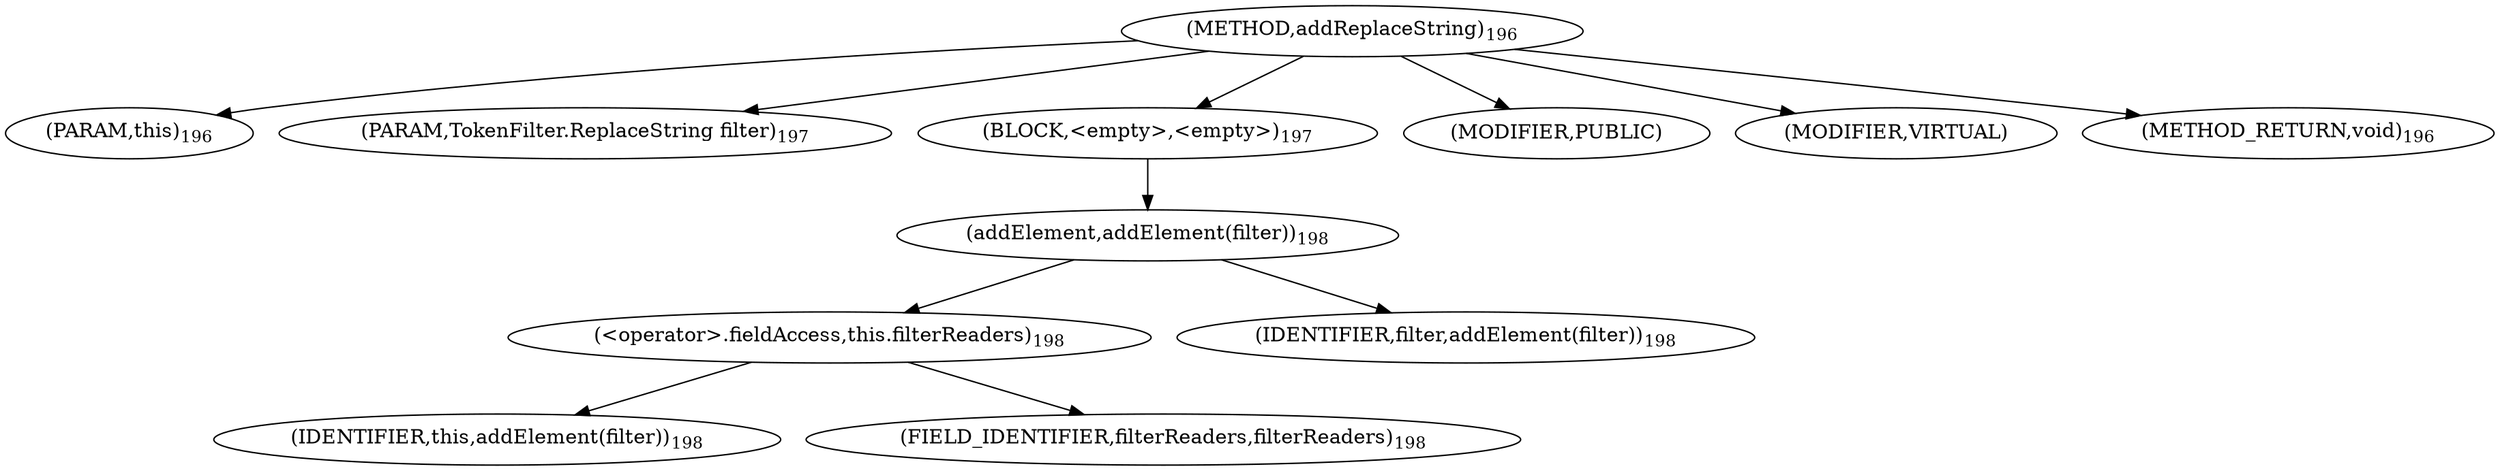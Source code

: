 digraph "addReplaceString" {  
"273" [label = <(METHOD,addReplaceString)<SUB>196</SUB>> ]
"274" [label = <(PARAM,this)<SUB>196</SUB>> ]
"275" [label = <(PARAM,TokenFilter.ReplaceString filter)<SUB>197</SUB>> ]
"276" [label = <(BLOCK,&lt;empty&gt;,&lt;empty&gt;)<SUB>197</SUB>> ]
"277" [label = <(addElement,addElement(filter))<SUB>198</SUB>> ]
"278" [label = <(&lt;operator&gt;.fieldAccess,this.filterReaders)<SUB>198</SUB>> ]
"279" [label = <(IDENTIFIER,this,addElement(filter))<SUB>198</SUB>> ]
"280" [label = <(FIELD_IDENTIFIER,filterReaders,filterReaders)<SUB>198</SUB>> ]
"281" [label = <(IDENTIFIER,filter,addElement(filter))<SUB>198</SUB>> ]
"282" [label = <(MODIFIER,PUBLIC)> ]
"283" [label = <(MODIFIER,VIRTUAL)> ]
"284" [label = <(METHOD_RETURN,void)<SUB>196</SUB>> ]
  "273" -> "274" 
  "273" -> "275" 
  "273" -> "276" 
  "273" -> "282" 
  "273" -> "283" 
  "273" -> "284" 
  "276" -> "277" 
  "277" -> "278" 
  "277" -> "281" 
  "278" -> "279" 
  "278" -> "280" 
}
